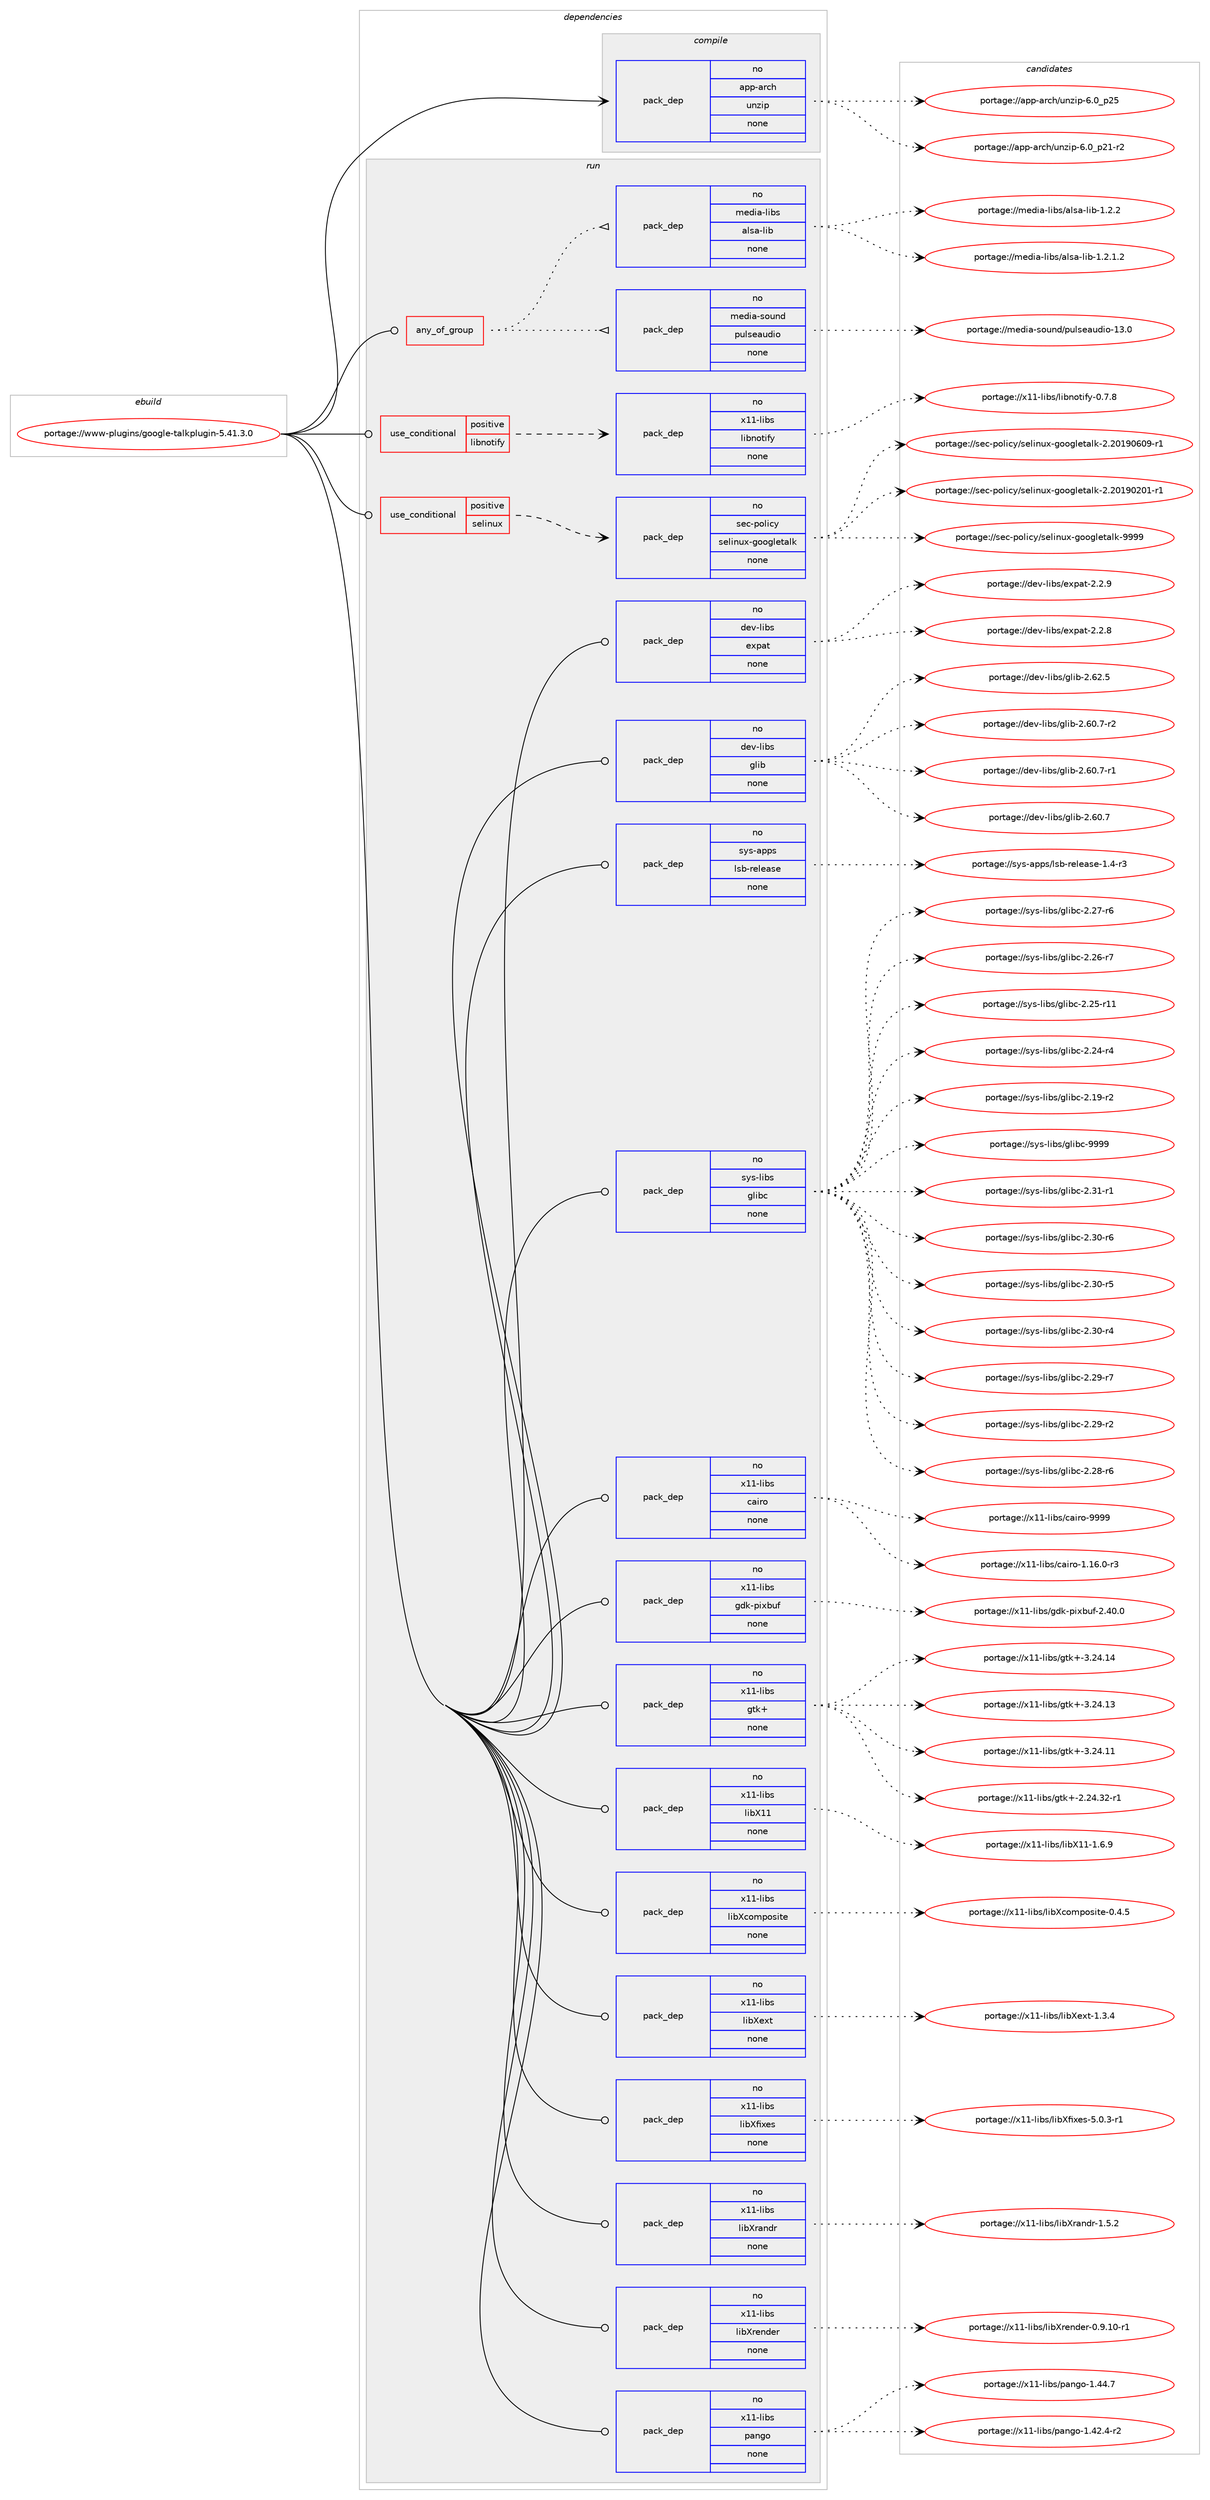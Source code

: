 digraph prolog {

# *************
# Graph options
# *************

newrank=true;
concentrate=true;
compound=true;
graph [rankdir=LR,fontname=Helvetica,fontsize=10,ranksep=1.5];#, ranksep=2.5, nodesep=0.2];
edge  [arrowhead=vee];
node  [fontname=Helvetica,fontsize=10];

# **********
# The ebuild
# **********

subgraph cluster_leftcol {
color=gray;
rank=same;
label=<<i>ebuild</i>>;
id [label="portage://www-plugins/google-talkplugin-5.41.3.0", color=red, width=4, href="../www-plugins/google-talkplugin-5.41.3.0.svg"];
}

# ****************
# The dependencies
# ****************

subgraph cluster_midcol {
color=gray;
label=<<i>dependencies</i>>;
subgraph cluster_compile {
fillcolor="#eeeeee";
style=filled;
label=<<i>compile</i>>;
subgraph pack4827 {
dependency5505 [label=<<TABLE BORDER="0" CELLBORDER="1" CELLSPACING="0" CELLPADDING="4" WIDTH="220"><TR><TD ROWSPAN="6" CELLPADDING="30">pack_dep</TD></TR><TR><TD WIDTH="110">no</TD></TR><TR><TD>app-arch</TD></TR><TR><TD>unzip</TD></TR><TR><TD>none</TD></TR><TR><TD></TD></TR></TABLE>>, shape=none, color=blue];
}
id:e -> dependency5505:w [weight=20,style="solid",arrowhead="vee"];
}
subgraph cluster_compileandrun {
fillcolor="#eeeeee";
style=filled;
label=<<i>compile and run</i>>;
}
subgraph cluster_run {
fillcolor="#eeeeee";
style=filled;
label=<<i>run</i>>;
subgraph any31 {
dependency5506 [label=<<TABLE BORDER="0" CELLBORDER="1" CELLSPACING="0" CELLPADDING="4"><TR><TD CELLPADDING="10">any_of_group</TD></TR></TABLE>>, shape=none, color=red];subgraph pack4828 {
dependency5507 [label=<<TABLE BORDER="0" CELLBORDER="1" CELLSPACING="0" CELLPADDING="4" WIDTH="220"><TR><TD ROWSPAN="6" CELLPADDING="30">pack_dep</TD></TR><TR><TD WIDTH="110">no</TD></TR><TR><TD>media-sound</TD></TR><TR><TD>pulseaudio</TD></TR><TR><TD>none</TD></TR><TR><TD></TD></TR></TABLE>>, shape=none, color=blue];
}
dependency5506:e -> dependency5507:w [weight=20,style="dotted",arrowhead="oinv"];
subgraph pack4829 {
dependency5508 [label=<<TABLE BORDER="0" CELLBORDER="1" CELLSPACING="0" CELLPADDING="4" WIDTH="220"><TR><TD ROWSPAN="6" CELLPADDING="30">pack_dep</TD></TR><TR><TD WIDTH="110">no</TD></TR><TR><TD>media-libs</TD></TR><TR><TD>alsa-lib</TD></TR><TR><TD>none</TD></TR><TR><TD></TD></TR></TABLE>>, shape=none, color=blue];
}
dependency5506:e -> dependency5508:w [weight=20,style="dotted",arrowhead="oinv"];
}
id:e -> dependency5506:w [weight=20,style="solid",arrowhead="odot"];
subgraph cond647 {
dependency5509 [label=<<TABLE BORDER="0" CELLBORDER="1" CELLSPACING="0" CELLPADDING="4"><TR><TD ROWSPAN="3" CELLPADDING="10">use_conditional</TD></TR><TR><TD>positive</TD></TR><TR><TD>libnotify</TD></TR></TABLE>>, shape=none, color=red];
subgraph pack4830 {
dependency5510 [label=<<TABLE BORDER="0" CELLBORDER="1" CELLSPACING="0" CELLPADDING="4" WIDTH="220"><TR><TD ROWSPAN="6" CELLPADDING="30">pack_dep</TD></TR><TR><TD WIDTH="110">no</TD></TR><TR><TD>x11-libs</TD></TR><TR><TD>libnotify</TD></TR><TR><TD>none</TD></TR><TR><TD></TD></TR></TABLE>>, shape=none, color=blue];
}
dependency5509:e -> dependency5510:w [weight=20,style="dashed",arrowhead="vee"];
}
id:e -> dependency5509:w [weight=20,style="solid",arrowhead="odot"];
subgraph cond648 {
dependency5511 [label=<<TABLE BORDER="0" CELLBORDER="1" CELLSPACING="0" CELLPADDING="4"><TR><TD ROWSPAN="3" CELLPADDING="10">use_conditional</TD></TR><TR><TD>positive</TD></TR><TR><TD>selinux</TD></TR></TABLE>>, shape=none, color=red];
subgraph pack4831 {
dependency5512 [label=<<TABLE BORDER="0" CELLBORDER="1" CELLSPACING="0" CELLPADDING="4" WIDTH="220"><TR><TD ROWSPAN="6" CELLPADDING="30">pack_dep</TD></TR><TR><TD WIDTH="110">no</TD></TR><TR><TD>sec-policy</TD></TR><TR><TD>selinux-googletalk</TD></TR><TR><TD>none</TD></TR><TR><TD></TD></TR></TABLE>>, shape=none, color=blue];
}
dependency5511:e -> dependency5512:w [weight=20,style="dashed",arrowhead="vee"];
}
id:e -> dependency5511:w [weight=20,style="solid",arrowhead="odot"];
subgraph pack4832 {
dependency5513 [label=<<TABLE BORDER="0" CELLBORDER="1" CELLSPACING="0" CELLPADDING="4" WIDTH="220"><TR><TD ROWSPAN="6" CELLPADDING="30">pack_dep</TD></TR><TR><TD WIDTH="110">no</TD></TR><TR><TD>dev-libs</TD></TR><TR><TD>expat</TD></TR><TR><TD>none</TD></TR><TR><TD></TD></TR></TABLE>>, shape=none, color=blue];
}
id:e -> dependency5513:w [weight=20,style="solid",arrowhead="odot"];
subgraph pack4833 {
dependency5514 [label=<<TABLE BORDER="0" CELLBORDER="1" CELLSPACING="0" CELLPADDING="4" WIDTH="220"><TR><TD ROWSPAN="6" CELLPADDING="30">pack_dep</TD></TR><TR><TD WIDTH="110">no</TD></TR><TR><TD>dev-libs</TD></TR><TR><TD>glib</TD></TR><TR><TD>none</TD></TR><TR><TD></TD></TR></TABLE>>, shape=none, color=blue];
}
id:e -> dependency5514:w [weight=20,style="solid",arrowhead="odot"];
subgraph pack4834 {
dependency5515 [label=<<TABLE BORDER="0" CELLBORDER="1" CELLSPACING="0" CELLPADDING="4" WIDTH="220"><TR><TD ROWSPAN="6" CELLPADDING="30">pack_dep</TD></TR><TR><TD WIDTH="110">no</TD></TR><TR><TD>sys-apps</TD></TR><TR><TD>lsb-release</TD></TR><TR><TD>none</TD></TR><TR><TD></TD></TR></TABLE>>, shape=none, color=blue];
}
id:e -> dependency5515:w [weight=20,style="solid",arrowhead="odot"];
subgraph pack4835 {
dependency5516 [label=<<TABLE BORDER="0" CELLBORDER="1" CELLSPACING="0" CELLPADDING="4" WIDTH="220"><TR><TD ROWSPAN="6" CELLPADDING="30">pack_dep</TD></TR><TR><TD WIDTH="110">no</TD></TR><TR><TD>sys-libs</TD></TR><TR><TD>glibc</TD></TR><TR><TD>none</TD></TR><TR><TD></TD></TR></TABLE>>, shape=none, color=blue];
}
id:e -> dependency5516:w [weight=20,style="solid",arrowhead="odot"];
subgraph pack4836 {
dependency5517 [label=<<TABLE BORDER="0" CELLBORDER="1" CELLSPACING="0" CELLPADDING="4" WIDTH="220"><TR><TD ROWSPAN="6" CELLPADDING="30">pack_dep</TD></TR><TR><TD WIDTH="110">no</TD></TR><TR><TD>x11-libs</TD></TR><TR><TD>cairo</TD></TR><TR><TD>none</TD></TR><TR><TD></TD></TR></TABLE>>, shape=none, color=blue];
}
id:e -> dependency5517:w [weight=20,style="solid",arrowhead="odot"];
subgraph pack4837 {
dependency5518 [label=<<TABLE BORDER="0" CELLBORDER="1" CELLSPACING="0" CELLPADDING="4" WIDTH="220"><TR><TD ROWSPAN="6" CELLPADDING="30">pack_dep</TD></TR><TR><TD WIDTH="110">no</TD></TR><TR><TD>x11-libs</TD></TR><TR><TD>gdk-pixbuf</TD></TR><TR><TD>none</TD></TR><TR><TD></TD></TR></TABLE>>, shape=none, color=blue];
}
id:e -> dependency5518:w [weight=20,style="solid",arrowhead="odot"];
subgraph pack4838 {
dependency5519 [label=<<TABLE BORDER="0" CELLBORDER="1" CELLSPACING="0" CELLPADDING="4" WIDTH="220"><TR><TD ROWSPAN="6" CELLPADDING="30">pack_dep</TD></TR><TR><TD WIDTH="110">no</TD></TR><TR><TD>x11-libs</TD></TR><TR><TD>gtk+</TD></TR><TR><TD>none</TD></TR><TR><TD></TD></TR></TABLE>>, shape=none, color=blue];
}
id:e -> dependency5519:w [weight=20,style="solid",arrowhead="odot"];
subgraph pack4839 {
dependency5520 [label=<<TABLE BORDER="0" CELLBORDER="1" CELLSPACING="0" CELLPADDING="4" WIDTH="220"><TR><TD ROWSPAN="6" CELLPADDING="30">pack_dep</TD></TR><TR><TD WIDTH="110">no</TD></TR><TR><TD>x11-libs</TD></TR><TR><TD>libX11</TD></TR><TR><TD>none</TD></TR><TR><TD></TD></TR></TABLE>>, shape=none, color=blue];
}
id:e -> dependency5520:w [weight=20,style="solid",arrowhead="odot"];
subgraph pack4840 {
dependency5521 [label=<<TABLE BORDER="0" CELLBORDER="1" CELLSPACING="0" CELLPADDING="4" WIDTH="220"><TR><TD ROWSPAN="6" CELLPADDING="30">pack_dep</TD></TR><TR><TD WIDTH="110">no</TD></TR><TR><TD>x11-libs</TD></TR><TR><TD>libXcomposite</TD></TR><TR><TD>none</TD></TR><TR><TD></TD></TR></TABLE>>, shape=none, color=blue];
}
id:e -> dependency5521:w [weight=20,style="solid",arrowhead="odot"];
subgraph pack4841 {
dependency5522 [label=<<TABLE BORDER="0" CELLBORDER="1" CELLSPACING="0" CELLPADDING="4" WIDTH="220"><TR><TD ROWSPAN="6" CELLPADDING="30">pack_dep</TD></TR><TR><TD WIDTH="110">no</TD></TR><TR><TD>x11-libs</TD></TR><TR><TD>libXext</TD></TR><TR><TD>none</TD></TR><TR><TD></TD></TR></TABLE>>, shape=none, color=blue];
}
id:e -> dependency5522:w [weight=20,style="solid",arrowhead="odot"];
subgraph pack4842 {
dependency5523 [label=<<TABLE BORDER="0" CELLBORDER="1" CELLSPACING="0" CELLPADDING="4" WIDTH="220"><TR><TD ROWSPAN="6" CELLPADDING="30">pack_dep</TD></TR><TR><TD WIDTH="110">no</TD></TR><TR><TD>x11-libs</TD></TR><TR><TD>libXfixes</TD></TR><TR><TD>none</TD></TR><TR><TD></TD></TR></TABLE>>, shape=none, color=blue];
}
id:e -> dependency5523:w [weight=20,style="solid",arrowhead="odot"];
subgraph pack4843 {
dependency5524 [label=<<TABLE BORDER="0" CELLBORDER="1" CELLSPACING="0" CELLPADDING="4" WIDTH="220"><TR><TD ROWSPAN="6" CELLPADDING="30">pack_dep</TD></TR><TR><TD WIDTH="110">no</TD></TR><TR><TD>x11-libs</TD></TR><TR><TD>libXrandr</TD></TR><TR><TD>none</TD></TR><TR><TD></TD></TR></TABLE>>, shape=none, color=blue];
}
id:e -> dependency5524:w [weight=20,style="solid",arrowhead="odot"];
subgraph pack4844 {
dependency5525 [label=<<TABLE BORDER="0" CELLBORDER="1" CELLSPACING="0" CELLPADDING="4" WIDTH="220"><TR><TD ROWSPAN="6" CELLPADDING="30">pack_dep</TD></TR><TR><TD WIDTH="110">no</TD></TR><TR><TD>x11-libs</TD></TR><TR><TD>libXrender</TD></TR><TR><TD>none</TD></TR><TR><TD></TD></TR></TABLE>>, shape=none, color=blue];
}
id:e -> dependency5525:w [weight=20,style="solid",arrowhead="odot"];
subgraph pack4845 {
dependency5526 [label=<<TABLE BORDER="0" CELLBORDER="1" CELLSPACING="0" CELLPADDING="4" WIDTH="220"><TR><TD ROWSPAN="6" CELLPADDING="30">pack_dep</TD></TR><TR><TD WIDTH="110">no</TD></TR><TR><TD>x11-libs</TD></TR><TR><TD>pango</TD></TR><TR><TD>none</TD></TR><TR><TD></TD></TR></TABLE>>, shape=none, color=blue];
}
id:e -> dependency5526:w [weight=20,style="solid",arrowhead="odot"];
}
}

# **************
# The candidates
# **************

subgraph cluster_choices {
rank=same;
color=gray;
label=<<i>candidates</i>>;

subgraph choice4827 {
color=black;
nodesep=1;
choice971121124597114991044711711012210511245544648951125053 [label="portage://app-arch/unzip-6.0_p25", color=red, width=4,href="../app-arch/unzip-6.0_p25.svg"];
choice9711211245971149910447117110122105112455446489511250494511450 [label="portage://app-arch/unzip-6.0_p21-r2", color=red, width=4,href="../app-arch/unzip-6.0_p21-r2.svg"];
dependency5505:e -> choice971121124597114991044711711012210511245544648951125053:w [style=dotted,weight="100"];
dependency5505:e -> choice9711211245971149910447117110122105112455446489511250494511450:w [style=dotted,weight="100"];
}
subgraph choice4828 {
color=black;
nodesep=1;
choice109101100105974511511111711010047112117108115101971171001051114549514648 [label="portage://media-sound/pulseaudio-13.0", color=red, width=4,href="../media-sound/pulseaudio-13.0.svg"];
dependency5507:e -> choice109101100105974511511111711010047112117108115101971171001051114549514648:w [style=dotted,weight="100"];
}
subgraph choice4829 {
color=black;
nodesep=1;
choice1091011001059745108105981154797108115974510810598454946504650 [label="portage://media-libs/alsa-lib-1.2.2", color=red, width=4,href="../media-libs/alsa-lib-1.2.2.svg"];
choice10910110010597451081059811547971081159745108105984549465046494650 [label="portage://media-libs/alsa-lib-1.2.1.2", color=red, width=4,href="../media-libs/alsa-lib-1.2.1.2.svg"];
dependency5508:e -> choice1091011001059745108105981154797108115974510810598454946504650:w [style=dotted,weight="100"];
dependency5508:e -> choice10910110010597451081059811547971081159745108105984549465046494650:w [style=dotted,weight="100"];
}
subgraph choice4830 {
color=black;
nodesep=1;
choice120494945108105981154710810598110111116105102121454846554656 [label="portage://x11-libs/libnotify-0.7.8", color=red, width=4,href="../x11-libs/libnotify-0.7.8.svg"];
dependency5510:e -> choice120494945108105981154710810598110111116105102121454846554656:w [style=dotted,weight="100"];
}
subgraph choice4831 {
color=black;
nodesep=1;
choice1151019945112111108105991214711510110810511011712045103111111103108101116971081074557575757 [label="portage://sec-policy/selinux-googletalk-9999", color=red, width=4,href="../sec-policy/selinux-googletalk-9999.svg"];
choice11510199451121111081059912147115101108105110117120451031111111031081011169710810745504650484957485448574511449 [label="portage://sec-policy/selinux-googletalk-2.20190609-r1", color=red, width=4,href="../sec-policy/selinux-googletalk-2.20190609-r1.svg"];
choice11510199451121111081059912147115101108105110117120451031111111031081011169710810745504650484957485048494511449 [label="portage://sec-policy/selinux-googletalk-2.20190201-r1", color=red, width=4,href="../sec-policy/selinux-googletalk-2.20190201-r1.svg"];
dependency5512:e -> choice1151019945112111108105991214711510110810511011712045103111111103108101116971081074557575757:w [style=dotted,weight="100"];
dependency5512:e -> choice11510199451121111081059912147115101108105110117120451031111111031081011169710810745504650484957485448574511449:w [style=dotted,weight="100"];
dependency5512:e -> choice11510199451121111081059912147115101108105110117120451031111111031081011169710810745504650484957485048494511449:w [style=dotted,weight="100"];
}
subgraph choice4832 {
color=black;
nodesep=1;
choice10010111845108105981154710112011297116455046504657 [label="portage://dev-libs/expat-2.2.9", color=red, width=4,href="../dev-libs/expat-2.2.9.svg"];
choice10010111845108105981154710112011297116455046504656 [label="portage://dev-libs/expat-2.2.8", color=red, width=4,href="../dev-libs/expat-2.2.8.svg"];
dependency5513:e -> choice10010111845108105981154710112011297116455046504657:w [style=dotted,weight="100"];
dependency5513:e -> choice10010111845108105981154710112011297116455046504656:w [style=dotted,weight="100"];
}
subgraph choice4833 {
color=black;
nodesep=1;
choice1001011184510810598115471031081059845504654504653 [label="portage://dev-libs/glib-2.62.5", color=red, width=4,href="../dev-libs/glib-2.62.5.svg"];
choice10010111845108105981154710310810598455046544846554511450 [label="portage://dev-libs/glib-2.60.7-r2", color=red, width=4,href="../dev-libs/glib-2.60.7-r2.svg"];
choice10010111845108105981154710310810598455046544846554511449 [label="portage://dev-libs/glib-2.60.7-r1", color=red, width=4,href="../dev-libs/glib-2.60.7-r1.svg"];
choice1001011184510810598115471031081059845504654484655 [label="portage://dev-libs/glib-2.60.7", color=red, width=4,href="../dev-libs/glib-2.60.7.svg"];
dependency5514:e -> choice1001011184510810598115471031081059845504654504653:w [style=dotted,weight="100"];
dependency5514:e -> choice10010111845108105981154710310810598455046544846554511450:w [style=dotted,weight="100"];
dependency5514:e -> choice10010111845108105981154710310810598455046544846554511449:w [style=dotted,weight="100"];
dependency5514:e -> choice1001011184510810598115471031081059845504654484655:w [style=dotted,weight="100"];
}
subgraph choice4834 {
color=black;
nodesep=1;
choice115121115459711211211547108115984511410110810197115101454946524511451 [label="portage://sys-apps/lsb-release-1.4-r3", color=red, width=4,href="../sys-apps/lsb-release-1.4-r3.svg"];
dependency5515:e -> choice115121115459711211211547108115984511410110810197115101454946524511451:w [style=dotted,weight="100"];
}
subgraph choice4835 {
color=black;
nodesep=1;
choice11512111545108105981154710310810598994557575757 [label="portage://sys-libs/glibc-9999", color=red, width=4,href="../sys-libs/glibc-9999.svg"];
choice115121115451081059811547103108105989945504651494511449 [label="portage://sys-libs/glibc-2.31-r1", color=red, width=4,href="../sys-libs/glibc-2.31-r1.svg"];
choice115121115451081059811547103108105989945504651484511454 [label="portage://sys-libs/glibc-2.30-r6", color=red, width=4,href="../sys-libs/glibc-2.30-r6.svg"];
choice115121115451081059811547103108105989945504651484511453 [label="portage://sys-libs/glibc-2.30-r5", color=red, width=4,href="../sys-libs/glibc-2.30-r5.svg"];
choice115121115451081059811547103108105989945504651484511452 [label="portage://sys-libs/glibc-2.30-r4", color=red, width=4,href="../sys-libs/glibc-2.30-r4.svg"];
choice115121115451081059811547103108105989945504650574511455 [label="portage://sys-libs/glibc-2.29-r7", color=red, width=4,href="../sys-libs/glibc-2.29-r7.svg"];
choice115121115451081059811547103108105989945504650574511450 [label="portage://sys-libs/glibc-2.29-r2", color=red, width=4,href="../sys-libs/glibc-2.29-r2.svg"];
choice115121115451081059811547103108105989945504650564511454 [label="portage://sys-libs/glibc-2.28-r6", color=red, width=4,href="../sys-libs/glibc-2.28-r6.svg"];
choice115121115451081059811547103108105989945504650554511454 [label="portage://sys-libs/glibc-2.27-r6", color=red, width=4,href="../sys-libs/glibc-2.27-r6.svg"];
choice115121115451081059811547103108105989945504650544511455 [label="portage://sys-libs/glibc-2.26-r7", color=red, width=4,href="../sys-libs/glibc-2.26-r7.svg"];
choice11512111545108105981154710310810598994550465053451144949 [label="portage://sys-libs/glibc-2.25-r11", color=red, width=4,href="../sys-libs/glibc-2.25-r11.svg"];
choice115121115451081059811547103108105989945504650524511452 [label="portage://sys-libs/glibc-2.24-r4", color=red, width=4,href="../sys-libs/glibc-2.24-r4.svg"];
choice115121115451081059811547103108105989945504649574511450 [label="portage://sys-libs/glibc-2.19-r2", color=red, width=4,href="../sys-libs/glibc-2.19-r2.svg"];
dependency5516:e -> choice11512111545108105981154710310810598994557575757:w [style=dotted,weight="100"];
dependency5516:e -> choice115121115451081059811547103108105989945504651494511449:w [style=dotted,weight="100"];
dependency5516:e -> choice115121115451081059811547103108105989945504651484511454:w [style=dotted,weight="100"];
dependency5516:e -> choice115121115451081059811547103108105989945504651484511453:w [style=dotted,weight="100"];
dependency5516:e -> choice115121115451081059811547103108105989945504651484511452:w [style=dotted,weight="100"];
dependency5516:e -> choice115121115451081059811547103108105989945504650574511455:w [style=dotted,weight="100"];
dependency5516:e -> choice115121115451081059811547103108105989945504650574511450:w [style=dotted,weight="100"];
dependency5516:e -> choice115121115451081059811547103108105989945504650564511454:w [style=dotted,weight="100"];
dependency5516:e -> choice115121115451081059811547103108105989945504650554511454:w [style=dotted,weight="100"];
dependency5516:e -> choice115121115451081059811547103108105989945504650544511455:w [style=dotted,weight="100"];
dependency5516:e -> choice11512111545108105981154710310810598994550465053451144949:w [style=dotted,weight="100"];
dependency5516:e -> choice115121115451081059811547103108105989945504650524511452:w [style=dotted,weight="100"];
dependency5516:e -> choice115121115451081059811547103108105989945504649574511450:w [style=dotted,weight="100"];
}
subgraph choice4836 {
color=black;
nodesep=1;
choice120494945108105981154799971051141114557575757 [label="portage://x11-libs/cairo-9999", color=red, width=4,href="../x11-libs/cairo-9999.svg"];
choice12049494510810598115479997105114111454946495446484511451 [label="portage://x11-libs/cairo-1.16.0-r3", color=red, width=4,href="../x11-libs/cairo-1.16.0-r3.svg"];
dependency5517:e -> choice120494945108105981154799971051141114557575757:w [style=dotted,weight="100"];
dependency5517:e -> choice12049494510810598115479997105114111454946495446484511451:w [style=dotted,weight="100"];
}
subgraph choice4837 {
color=black;
nodesep=1;
choice1204949451081059811547103100107451121051209811710245504652484648 [label="portage://x11-libs/gdk-pixbuf-2.40.0", color=red, width=4,href="../x11-libs/gdk-pixbuf-2.40.0.svg"];
dependency5518:e -> choice1204949451081059811547103100107451121051209811710245504652484648:w [style=dotted,weight="100"];
}
subgraph choice4838 {
color=black;
nodesep=1;
choice1204949451081059811547103116107434551465052464952 [label="portage://x11-libs/gtk+-3.24.14", color=red, width=4,href="../x11-libs/gtk+-3.24.14.svg"];
choice1204949451081059811547103116107434551465052464951 [label="portage://x11-libs/gtk+-3.24.13", color=red, width=4,href="../x11-libs/gtk+-3.24.13.svg"];
choice1204949451081059811547103116107434551465052464949 [label="portage://x11-libs/gtk+-3.24.11", color=red, width=4,href="../x11-libs/gtk+-3.24.11.svg"];
choice12049494510810598115471031161074345504650524651504511449 [label="portage://x11-libs/gtk+-2.24.32-r1", color=red, width=4,href="../x11-libs/gtk+-2.24.32-r1.svg"];
dependency5519:e -> choice1204949451081059811547103116107434551465052464952:w [style=dotted,weight="100"];
dependency5519:e -> choice1204949451081059811547103116107434551465052464951:w [style=dotted,weight="100"];
dependency5519:e -> choice1204949451081059811547103116107434551465052464949:w [style=dotted,weight="100"];
dependency5519:e -> choice12049494510810598115471031161074345504650524651504511449:w [style=dotted,weight="100"];
}
subgraph choice4839 {
color=black;
nodesep=1;
choice120494945108105981154710810598884949454946544657 [label="portage://x11-libs/libX11-1.6.9", color=red, width=4,href="../x11-libs/libX11-1.6.9.svg"];
dependency5520:e -> choice120494945108105981154710810598884949454946544657:w [style=dotted,weight="100"];
}
subgraph choice4840 {
color=black;
nodesep=1;
choice1204949451081059811547108105988899111109112111115105116101454846524653 [label="portage://x11-libs/libXcomposite-0.4.5", color=red, width=4,href="../x11-libs/libXcomposite-0.4.5.svg"];
dependency5521:e -> choice1204949451081059811547108105988899111109112111115105116101454846524653:w [style=dotted,weight="100"];
}
subgraph choice4841 {
color=black;
nodesep=1;
choice12049494510810598115471081059888101120116454946514652 [label="portage://x11-libs/libXext-1.3.4", color=red, width=4,href="../x11-libs/libXext-1.3.4.svg"];
dependency5522:e -> choice12049494510810598115471081059888101120116454946514652:w [style=dotted,weight="100"];
}
subgraph choice4842 {
color=black;
nodesep=1;
choice120494945108105981154710810598881021051201011154553464846514511449 [label="portage://x11-libs/libXfixes-5.0.3-r1", color=red, width=4,href="../x11-libs/libXfixes-5.0.3-r1.svg"];
dependency5523:e -> choice120494945108105981154710810598881021051201011154553464846514511449:w [style=dotted,weight="100"];
}
subgraph choice4843 {
color=black;
nodesep=1;
choice1204949451081059811547108105988811497110100114454946534650 [label="portage://x11-libs/libXrandr-1.5.2", color=red, width=4,href="../x11-libs/libXrandr-1.5.2.svg"];
dependency5524:e -> choice1204949451081059811547108105988811497110100114454946534650:w [style=dotted,weight="100"];
}
subgraph choice4844 {
color=black;
nodesep=1;
choice12049494510810598115471081059888114101110100101114454846574649484511449 [label="portage://x11-libs/libXrender-0.9.10-r1", color=red, width=4,href="../x11-libs/libXrender-0.9.10-r1.svg"];
dependency5525:e -> choice12049494510810598115471081059888114101110100101114454846574649484511449:w [style=dotted,weight="100"];
}
subgraph choice4845 {
color=black;
nodesep=1;
choice12049494510810598115471129711010311145494652524655 [label="portage://x11-libs/pango-1.44.7", color=red, width=4,href="../x11-libs/pango-1.44.7.svg"];
choice120494945108105981154711297110103111454946525046524511450 [label="portage://x11-libs/pango-1.42.4-r2", color=red, width=4,href="../x11-libs/pango-1.42.4-r2.svg"];
dependency5526:e -> choice12049494510810598115471129711010311145494652524655:w [style=dotted,weight="100"];
dependency5526:e -> choice120494945108105981154711297110103111454946525046524511450:w [style=dotted,weight="100"];
}
}

}
